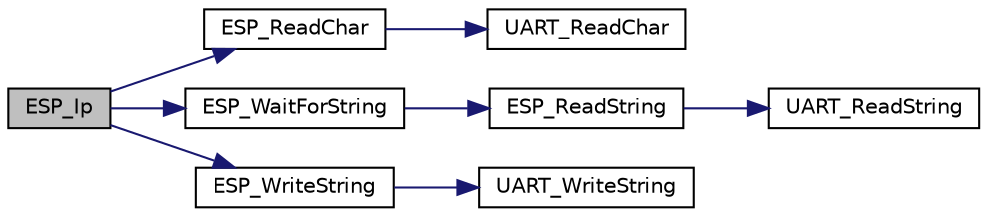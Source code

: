 digraph "ESP_Ip"
{
 // LATEX_PDF_SIZE
  edge [fontname="Helvetica",fontsize="10",labelfontname="Helvetica",labelfontsize="10"];
  node [fontname="Helvetica",fontsize="10",shape=record];
  rankdir="LR";
  Node1 [label="ESP_Ip",height=0.2,width=0.4,color="black", fillcolor="grey75", style="filled", fontcolor="black",tooltip="Get the current local IPv4 address."];
  Node1 -> Node2 [color="midnightblue",fontsize="10",style="solid",fontname="Helvetica"];
  Node2 [label="ESP_ReadChar",height=0.2,width=0.4,color="black", fillcolor="white", style="filled",URL="$dd/d79/group__ESP__Public__Functions.html#ga5d06f78a2562e97279e6761f29c7b30a",tooltip="Receive a character from ESP."];
  Node2 -> Node3 [color="midnightblue",fontsize="10",style="solid",fontname="Helvetica"];
  Node3 [label="UART_ReadChar",height=0.2,width=0.4,color="black", fillcolor="white", style="filled",URL="$d8/d63/group__UART__Public__Functions.html#ga442c68e3b2bcd51ab4d0b4ec300c6bb1",tooltip="Read character from RX FIFO."];
  Node1 -> Node4 [color="midnightblue",fontsize="10",style="solid",fontname="Helvetica"];
  Node4 [label="ESP_WaitForString",height=0.2,width=0.4,color="black", fillcolor="white", style="filled",URL="$dd/d79/group__ESP__Public__Functions.html#gaaa031656f1467f8d302b17349822fd6c",tooltip="Wait for ESP to meet one of a certain amount of string responses."];
  Node4 -> Node5 [color="midnightblue",fontsize="10",style="solid",fontname="Helvetica"];
  Node5 [label="ESP_ReadString",height=0.2,width=0.4,color="black", fillcolor="white", style="filled",URL="$dd/d79/group__ESP__Public__Functions.html#gab3ac3e22bd5d3af617d024763c4b4843",tooltip="Receive AT string response."];
  Node5 -> Node6 [color="midnightblue",fontsize="10",style="solid",fontname="Helvetica"];
  Node6 [label="UART_ReadString",height=0.2,width=0.4,color="black", fillcolor="white", style="filled",URL="$d8/d63/group__UART__Public__Functions.html#ga39f2fc334213dfb77bcac2a1bbe63dc8",tooltip="Read String from RX FIFO."];
  Node1 -> Node7 [color="midnightblue",fontsize="10",style="solid",fontname="Helvetica"];
  Node7 [label="ESP_WriteString",height=0.2,width=0.4,color="black", fillcolor="white", style="filled",URL="$dd/d79/group__ESP__Public__Functions.html#ga01e79db46c954dbb88aae6ce6e2b20d9",tooltip="Send AT string."];
  Node7 -> Node8 [color="midnightblue",fontsize="10",style="solid",fontname="Helvetica"];
  Node8 [label="UART_WriteString",height=0.2,width=0.4,color="black", fillcolor="white", style="filled",URL="$d8/d63/group__UART__Public__Functions.html#ga116b2755b0c29a93ba7d67b5a9566f2e",tooltip="Write String to TX FIFO."];
}
